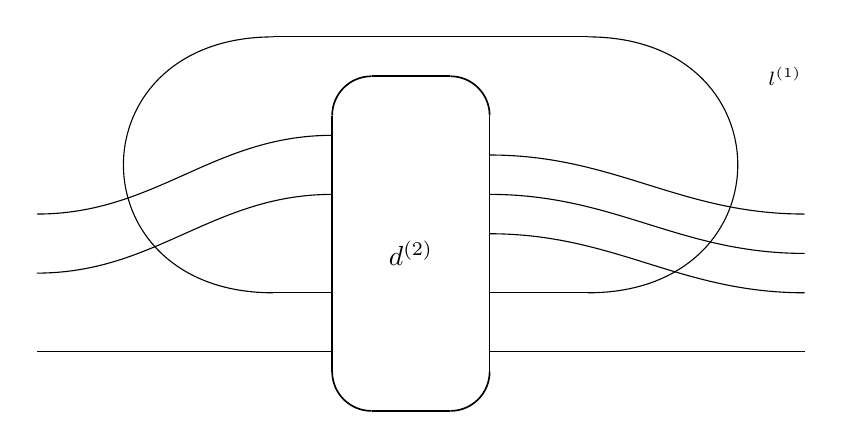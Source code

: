 \begin{tikzpicture}
	\begin{pgfonlayer}{nodelayer}
		\node [style=none] (0) at (-1, 1.75) {};
		\node [style=none] (2) at (-0.5, 2.25) {};
		\node [style=none] (3) at (-1, -1.5) {};
		\node [style=none] (4) at (1, -1.5) {};
		\node [style=none] (5) at (-0.5, -2) {};
		\node [style=none] (6) at (-1, -0.5) {};
		\node [style=none] (7) at (1, 1.75) {};
		\node [style=none] (8) at (5, -1.25) {};
		\node [style=none] (9) at (1, -1.25) {};
		\node [style=none] (10) at (0.5, -2) {};
		\node [style=none] (11) at (0.5, 2.25) {};
		\node [style=none] (12) at (0, 0) {$d^{(2)}$};
		\node [style=none] (13) at (4.5, -1.75) {};
		\node [style=none] (16) at (-4.5, -1.75) {};
		\node [style=none] (17) at (-4.75, -1.25) {};
		\node [style=none] (18) at (-1, -1.25) {};
		\node [style=none] (21) at (4.75, 2.25) {\scriptsize $l^{(1)}$};
		\node [style=none] (22) at (-1.75, -0.5) {};
		\node [style=none] (40) at (-4.75, 0.5) {};
		\node [style=none] (44) at (-4.75, -0.25) {};
		\node [style=none] (45) at (-1, 1.5) {};
		\node [style=none] (46) at (-1, 0.75) {};
		\node [style=none] (47) at (1, -0.5) {};
		\node [style=none] (48) at (2.25, -0.5) {};
		\node [style=none] (49) at (1, 1.25) {};
		\node [style=none] (50) at (5, 0.5) {};
		\node [style=none] (57) at (1, 0.25) {};
		\node [style=none] (58) at (1, 0.75) {};
		\node [style=none] (60) at (5, -0.5) {};
		\node [style=none] (61) at (5, 0) {};
		\node [style=none] (85) at (2.25, 2.75) {};
		\node [style=none] (86) at (-1.75, 2.75) {};
	\end{pgfonlayer}
	\begin{pgfonlayer}{edgelayer}
		\draw [in=180, out=0, looseness=1.25] (9.center) to (8.center);
		\draw [semithick, in=0, out=-90] (4.center) to (10.center);
		\draw [semithick, in=-90, out=180] (5.center) to (3.center);
		\draw [semithick, in=180, out=90] (0.center) to (2.center);
		\draw [semithick, in=90, out=0] (11.center) to (7.center);
		\draw [semithick] (2.center) to (11.center);
		\draw [semithick] (7.center) to (4.center);
		\draw [semithick] (10.center) to (5.center);
		\draw [semithick] (3.center) to (0.center);
		\draw [in=180, out=0, looseness=1.25] (17.center) to (18.center);
		\draw (6.center) to (22.center);
		\draw [in=180, out=0] (40.center) to (45.center);
		\draw [in=-180, out=0] (44.center) to (46.center);
		\draw (47.center) to (48.center);
		\draw [in=-180, out=0] (49.center) to (50.center);
		\draw [in=180, out=0] (58.center) to (61.center);
		\draw [in=180, out=0] (57.center) to (60.center);
		\draw [bend right=90, looseness=2.00] (48.center) to (85.center);
		\draw (85.center) to (86.center);
		\draw [bend right=90, looseness=2.00] (86.center) to (22.center);
	\end{pgfonlayer}
\end{tikzpicture}
